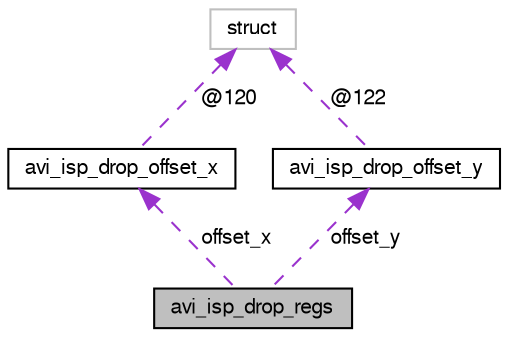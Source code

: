 digraph "avi_isp_drop_regs"
{
  edge [fontname="FreeSans",fontsize="10",labelfontname="FreeSans",labelfontsize="10"];
  node [fontname="FreeSans",fontsize="10",shape=record];
  Node1 [label="avi_isp_drop_regs",height=0.2,width=0.4,color="black", fillcolor="grey75", style="filled", fontcolor="black"];
  Node2 -> Node1 [dir="back",color="darkorchid3",fontsize="10",style="dashed",label=" offset_x" ,fontname="FreeSans"];
  Node2 [label="avi_isp_drop_offset_x",height=0.2,width=0.4,color="black", fillcolor="white", style="filled",URL="$avi__isp__drop_8h.html#unionavi__isp__drop__offset__x"];
  Node3 -> Node2 [dir="back",color="darkorchid3",fontsize="10",style="dashed",label=" @120" ,fontname="FreeSans"];
  Node3 [label="struct",height=0.2,width=0.4,color="grey75", fillcolor="white", style="filled"];
  Node4 -> Node1 [dir="back",color="darkorchid3",fontsize="10",style="dashed",label=" offset_y" ,fontname="FreeSans"];
  Node4 [label="avi_isp_drop_offset_y",height=0.2,width=0.4,color="black", fillcolor="white", style="filled",URL="$avi__isp__drop_8h.html#unionavi__isp__drop__offset__y"];
  Node3 -> Node4 [dir="back",color="darkorchid3",fontsize="10",style="dashed",label=" @122" ,fontname="FreeSans"];
}
